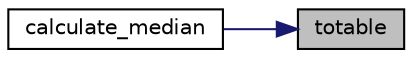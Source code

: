 digraph "totable"
{
 // LATEX_PDF_SIZE
  edge [fontname="Helvetica",fontsize="10",labelfontname="Helvetica",labelfontsize="10"];
  node [fontname="Helvetica",fontsize="10",shape=record];
  rankdir="RL";
  Node1 [label="totable",height=0.2,width=0.4,color="black", fillcolor="grey75", style="filled", fontcolor="black",tooltip="convert a list structure to a table."];
  Node1 -> Node2 [dir="back",color="midnightblue",fontsize="10",style="solid",fontname="Helvetica"];
  Node2 [label="calculate_median",height=0.2,width=0.4,color="black", fillcolor="white", style="filled",URL="$list_8h.html#a42c2297847dbc2a819f4282f643d4cf4",tooltip="calculate the median of a list"];
}
